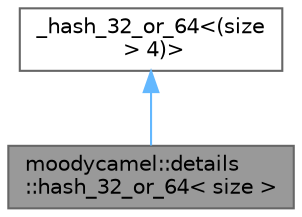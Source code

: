 digraph "moodycamel::details::hash_32_or_64&lt; size &gt;"
{
 // INTERACTIVE_SVG=YES
 // LATEX_PDF_SIZE
  bgcolor="transparent";
  edge [fontname=Helvetica,fontsize=10,labelfontname=Helvetica,labelfontsize=10];
  node [fontname=Helvetica,fontsize=10,shape=box,height=0.2,width=0.4];
  Node1 [id="Node000001",label="moodycamel::details\l::hash_32_or_64\< size \>",height=0.2,width=0.4,color="gray40", fillcolor="grey60", style="filled", fontcolor="black",tooltip=" "];
  Node2 -> Node1 [id="edge1_Node000001_Node000002",dir="back",color="steelblue1",style="solid",tooltip=" "];
  Node2 [id="Node000002",label="_hash_32_or_64\<(size\l \> 4)\>",height=0.2,width=0.4,color="gray40", fillcolor="white", style="filled",URL="$d6/d60/class__hash__32__or__64_3_07size_01_4_014_08_4.html",tooltip=" "];
}
